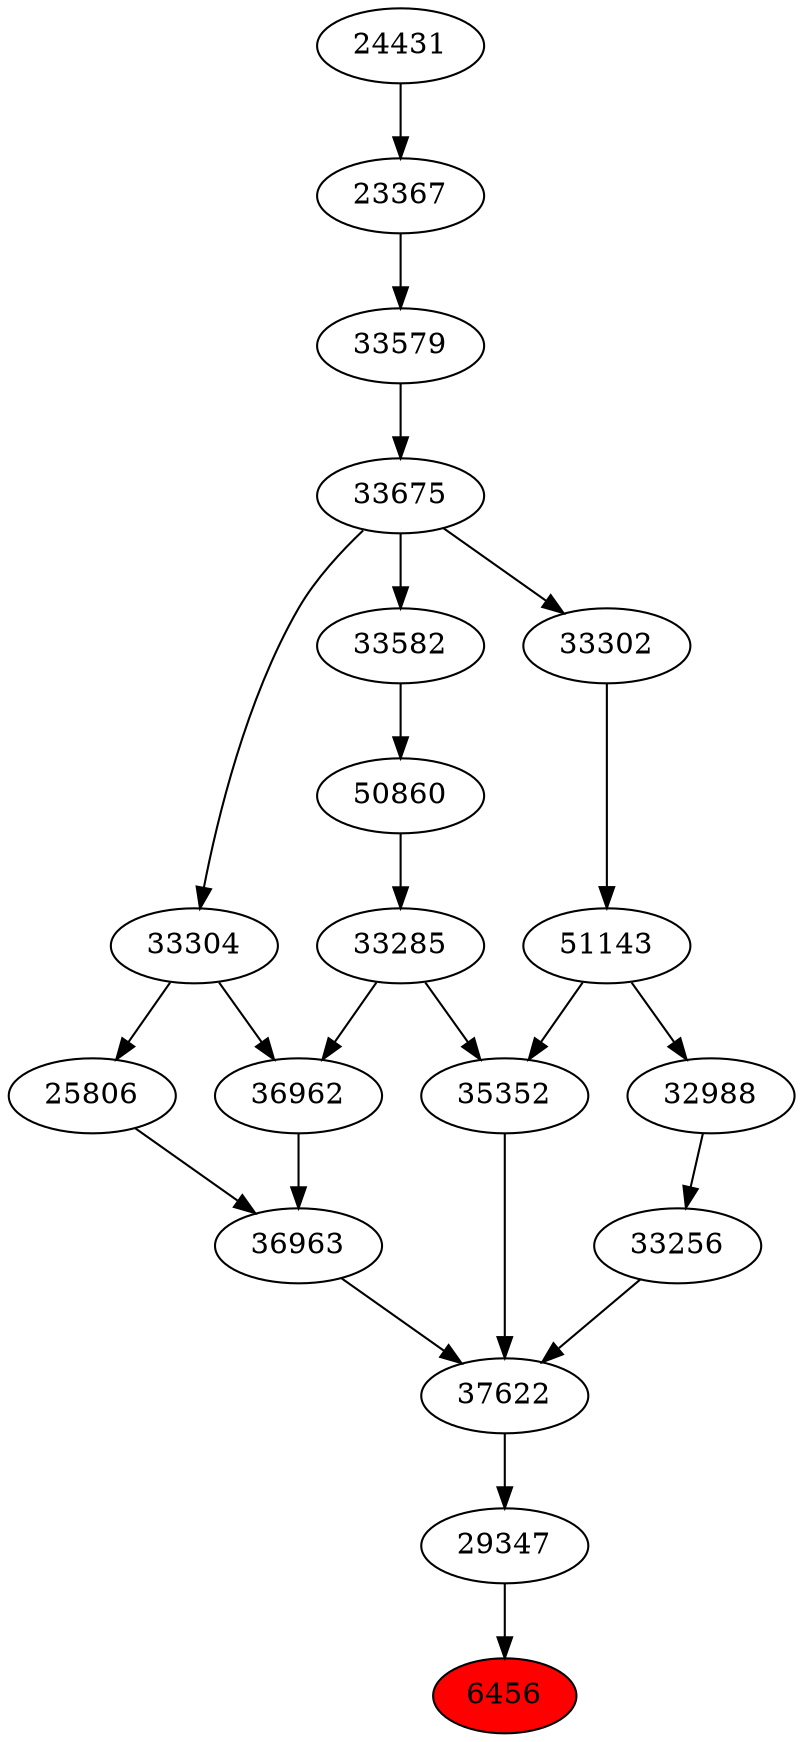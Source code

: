 strict digraph{ 
6456 [label="6456" fillcolor=red style=filled]
29347 -> 6456
29347 [label="29347"]
37622 -> 29347
37622 [label="37622"]
36963 -> 37622
35352 -> 37622
33256 -> 37622
36963 [label="36963"]
36962 -> 36963
25806 -> 36963
35352 [label="35352"]
33285 -> 35352
51143 -> 35352
33256 [label="33256"]
32988 -> 33256
36962 [label="36962"]
33285 -> 36962
33304 -> 36962
25806 [label="25806"]
33304 -> 25806
33285 [label="33285"]
50860 -> 33285
51143 [label="51143"]
33302 -> 51143
32988 [label="32988"]
51143 -> 32988
33304 [label="33304"]
33675 -> 33304
50860 [label="50860"]
33582 -> 50860
33302 [label="33302"]
33675 -> 33302
33675 [label="33675"]
33579 -> 33675
33582 [label="33582"]
33675 -> 33582
33579 [label="33579"]
23367 -> 33579
23367 [label="23367"]
24431 -> 23367
24431 [label="24431"]
}